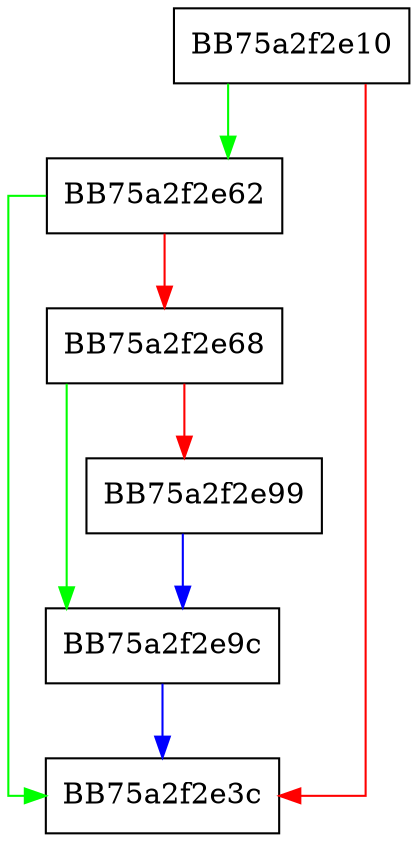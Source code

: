 digraph _Getcat {
  node [shape="box"];
  graph [splines=ortho];
  BB75a2f2e10 -> BB75a2f2e62 [color="green"];
  BB75a2f2e10 -> BB75a2f2e3c [color="red"];
  BB75a2f2e62 -> BB75a2f2e3c [color="green"];
  BB75a2f2e62 -> BB75a2f2e68 [color="red"];
  BB75a2f2e68 -> BB75a2f2e9c [color="green"];
  BB75a2f2e68 -> BB75a2f2e99 [color="red"];
  BB75a2f2e99 -> BB75a2f2e9c [color="blue"];
  BB75a2f2e9c -> BB75a2f2e3c [color="blue"];
}